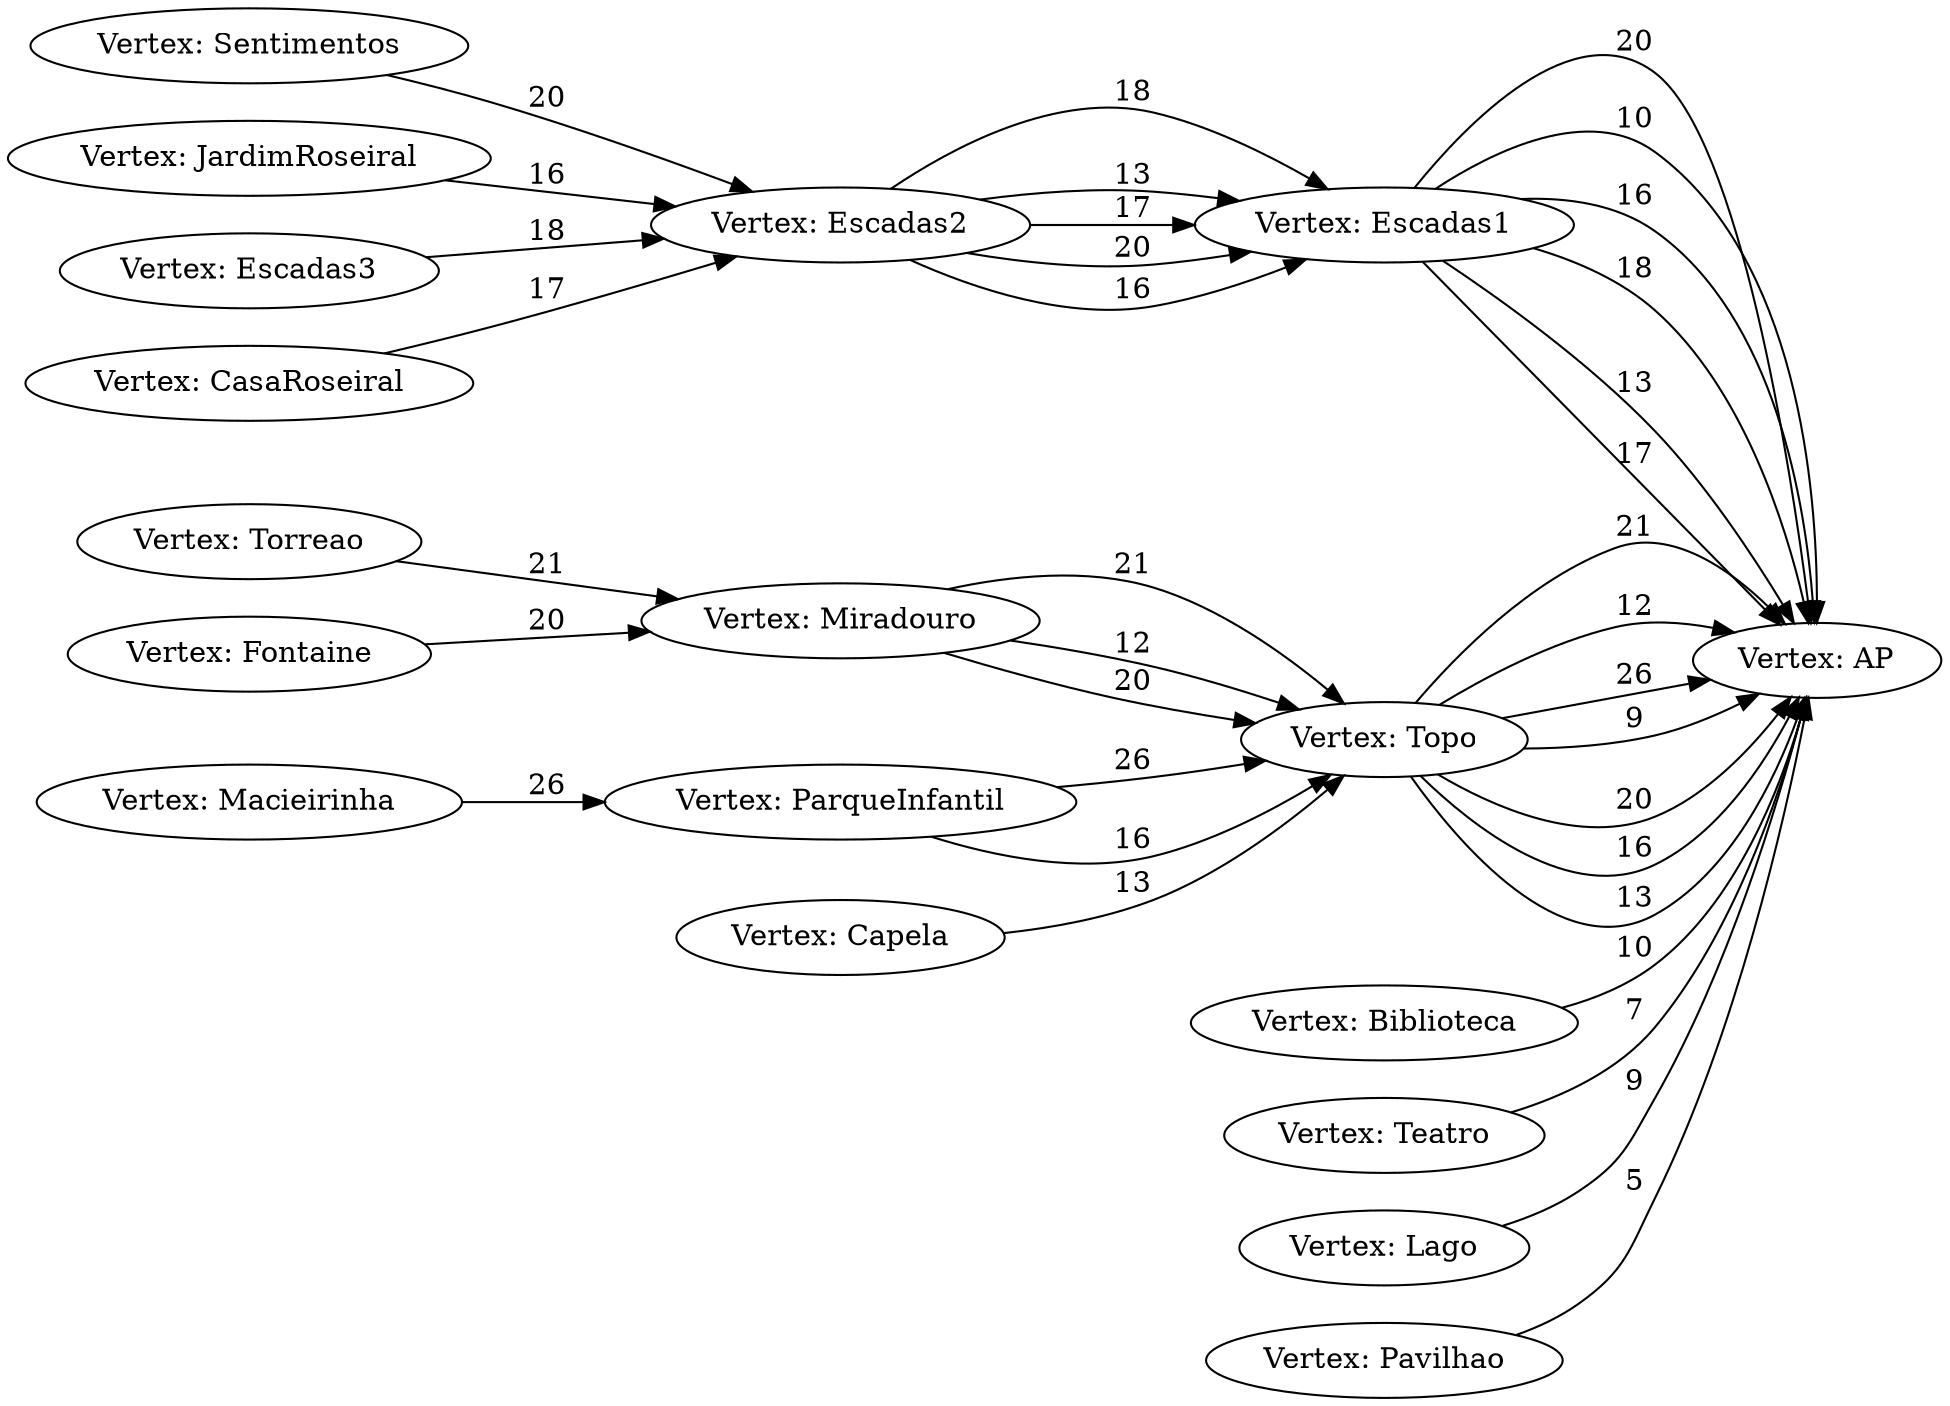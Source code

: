 digraph AllPoints {
rankdir=LR;
"Vertex: Fontaine" -> "Vertex: Miradouro" [label="20"];
"Vertex: Miradouro" -> "Vertex: Topo" [label="20"];
"Vertex: Topo" -> "Vertex: AP" [label="20"];
"Vertex: ParqueInfantil" -> "Vertex: Topo" [label="16"];
"Vertex: Topo" -> "Vertex: AP" [label="16"];
"Vertex: Capela" -> "Vertex: Topo" [label="13"];
"Vertex: Topo" -> "Vertex: AP" [label="13"];
"Vertex: Torreao" -> "Vertex: Miradouro" [label="21"];
"Vertex: Miradouro" -> "Vertex: Topo" [label="21"];
"Vertex: Topo" -> "Vertex: AP" [label="21"];
"Vertex: CasaRoseiral" -> "Vertex: Escadas2" [label="17"];
"Vertex: Escadas2" -> "Vertex: Escadas1" [label="17"];
"Vertex: Escadas1" -> "Vertex: AP" [label="17"];
"Vertex: Miradouro" -> "Vertex: Topo" [label="12"];
"Vertex: Topo" -> "Vertex: AP" [label="12"];
"Vertex: Biblioteca" -> "Vertex: AP" [label="10"];
"Vertex: Sentimentos" -> "Vertex: Escadas2" [label="20"];
"Vertex: Escadas2" -> "Vertex: Escadas1" [label="20"];
"Vertex: Escadas1" -> "Vertex: AP" [label="20"];
"Vertex: Escadas1" -> "Vertex: AP" [label="10"];
"Vertex: Teatro" -> "Vertex: AP" [label="7"];
"Vertex: JardimRoseiral" -> "Vertex: Escadas2" [label="16"];
"Vertex: Escadas2" -> "Vertex: Escadas1" [label="16"];
"Vertex: Escadas1" -> "Vertex: AP" [label="16"];
"Vertex: Macieirinha" -> "Vertex: ParqueInfantil" [label="26"];
"Vertex: ParqueInfantil" -> "Vertex: Topo" [label="26"];
"Vertex: Topo" -> "Vertex: AP" [label="26"];
"Vertex: Lago" -> "Vertex: AP" [label="9"];
"Vertex: Escadas3" -> "Vertex: Escadas2" [label="18"];
"Vertex: Escadas2" -> "Vertex: Escadas1" [label="18"];
"Vertex: Escadas1" -> "Vertex: AP" [label="18"];
"Vertex: Escadas2" -> "Vertex: Escadas1" [label="13"];
"Vertex: Escadas1" -> "Vertex: AP" [label="13"];
"Vertex: Topo" -> "Vertex: AP" [label="9"];
"Vertex: Pavilhao" -> "Vertex: AP" [label="5"];
}
